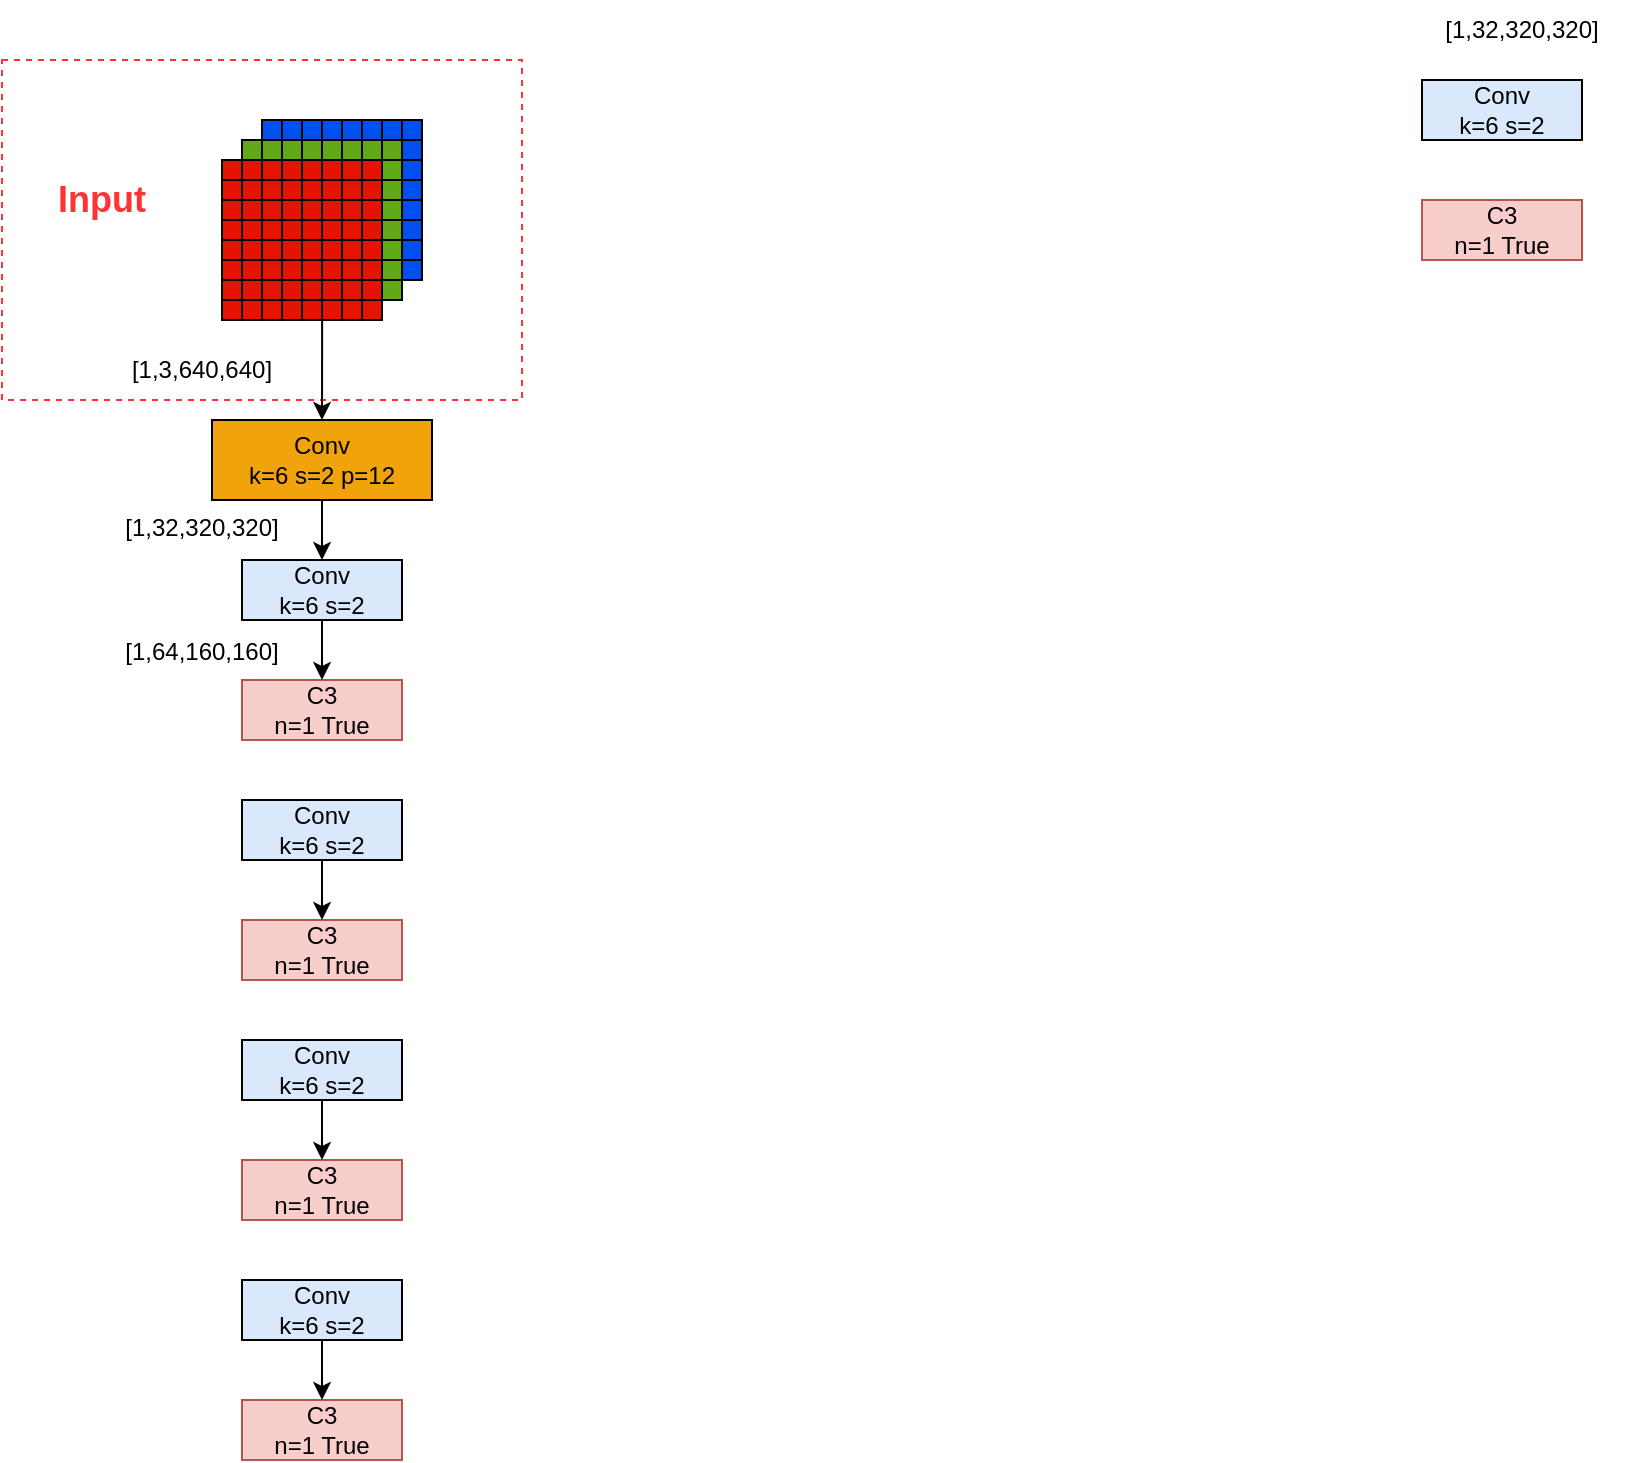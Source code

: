 <mxfile version="21.3.2" type="github">
  <diagram name="第 1 页" id="SH6x_qg_fAGoBkCHi8Yl">
    <mxGraphModel dx="911" dy="1680" grid="1" gridSize="10" guides="1" tooltips="1" connect="1" arrows="1" fold="1" page="1" pageScale="1" pageWidth="827" pageHeight="1169" math="0" shadow="0">
      <root>
        <mxCell id="0" />
        <mxCell id="1" parent="0" />
        <mxCell id="a3atGfo6N1oq-sw34cXM-62" value="" style="rounded=0;whiteSpace=wrap;html=1;fillColor=none;dashed=1;strokeColor=#FF3333;" vertex="1" parent="1">
          <mxGeometry x="30" y="20" width="260" height="170" as="geometry" />
        </mxCell>
        <mxCell id="a3atGfo6N1oq-sw34cXM-53" value="" style="group" vertex="1" connectable="0" parent="1">
          <mxGeometry x="140" y="50" width="100" height="120" as="geometry" />
        </mxCell>
        <mxCell id="a3atGfo6N1oq-sw34cXM-40" value="" style="whiteSpace=wrap;html=1;aspect=fixed;labelBorderColor=default;fillColor=#0050ef;fontColor=#ffffff;strokeColor=#001DBC;container=0;" vertex="1" parent="a3atGfo6N1oq-sw34cXM-53">
          <mxGeometry x="20" width="80" height="80" as="geometry" />
        </mxCell>
        <mxCell id="a3atGfo6N1oq-sw34cXM-33" value="" style="shape=partialRectangle;whiteSpace=wrap;html=1;top=0;bottom=0;fillColor=none;container=0;" vertex="1" parent="a3atGfo6N1oq-sw34cXM-53">
          <mxGeometry x="80" width="10" height="80" as="geometry" />
        </mxCell>
        <mxCell id="a3atGfo6N1oq-sw34cXM-34" value="" style="shape=partialRectangle;whiteSpace=wrap;html=1;right=0;top=0;bottom=0;fillColor=none;routingCenterX=-0.5;rotation=90;container=0;" vertex="1" parent="a3atGfo6N1oq-sw34cXM-53">
          <mxGeometry x="50" y="10" width="20" height="80" as="geometry" />
        </mxCell>
        <mxCell id="a3atGfo6N1oq-sw34cXM-35" value="" style="shape=partialRectangle;whiteSpace=wrap;html=1;right=0;top=0;bottom=0;fillColor=none;routingCenterX=-0.5;rotation=90;container=0;" vertex="1" parent="a3atGfo6N1oq-sw34cXM-53">
          <mxGeometry x="50" y="-10" width="20" height="80" as="geometry" />
        </mxCell>
        <mxCell id="a3atGfo6N1oq-sw34cXM-36" value="" style="shape=partialRectangle;whiteSpace=wrap;html=1;right=0;top=0;bottom=0;fillColor=none;routingCenterX=-0.5;rotation=90;container=0;" vertex="1" parent="a3atGfo6N1oq-sw34cXM-53">
          <mxGeometry x="50" y="-20" width="20" height="80" as="geometry" />
        </mxCell>
        <mxCell id="a3atGfo6N1oq-sw34cXM-37" value="" style="shape=partialRectangle;whiteSpace=wrap;html=1;top=0;bottom=0;fillColor=none;container=0;" vertex="1" parent="a3atGfo6N1oq-sw34cXM-53">
          <mxGeometry x="90" width="10" height="80" as="geometry" />
        </mxCell>
        <mxCell id="a3atGfo6N1oq-sw34cXM-38" value="" style="shape=partialRectangle;whiteSpace=wrap;html=1;right=0;top=0;bottom=0;fillColor=none;routingCenterX=-0.5;rotation=90;container=0;" vertex="1" parent="a3atGfo6N1oq-sw34cXM-53">
          <mxGeometry x="50" width="20" height="80" as="geometry" />
        </mxCell>
        <mxCell id="a3atGfo6N1oq-sw34cXM-39" value="" style="shape=partialRectangle;whiteSpace=wrap;html=1;right=0;top=0;bottom=0;fillColor=none;routingCenterX=-0.5;rotation=90;container=0;" vertex="1" parent="a3atGfo6N1oq-sw34cXM-53">
          <mxGeometry x="50" y="-30" width="20" height="80" as="geometry" />
        </mxCell>
        <mxCell id="a3atGfo6N1oq-sw34cXM-41" value="" style="shape=partialRectangle;whiteSpace=wrap;html=1;top=0;bottom=0;fillColor=none;container=0;" vertex="1" parent="a3atGfo6N1oq-sw34cXM-53">
          <mxGeometry x="20" width="10" height="80" as="geometry" />
        </mxCell>
        <mxCell id="a3atGfo6N1oq-sw34cXM-42" value="" style="shape=partialRectangle;whiteSpace=wrap;html=1;right=0;top=0;bottom=0;fillColor=none;routingCenterX=-0.5;rotation=90;container=0;" vertex="1" parent="a3atGfo6N1oq-sw34cXM-53">
          <mxGeometry x="50" y="40" width="20" height="80" as="geometry" />
        </mxCell>
        <mxCell id="a3atGfo6N1oq-sw34cXM-43" value="" style="shape=partialRectangle;whiteSpace=wrap;html=1;top=0;bottom=0;fillColor=none;container=0;" vertex="1" parent="a3atGfo6N1oq-sw34cXM-53">
          <mxGeometry x="40" width="10" height="80" as="geometry" />
        </mxCell>
        <mxCell id="a3atGfo6N1oq-sw34cXM-44" value="" style="shape=partialRectangle;whiteSpace=wrap;html=1;top=0;bottom=0;fillColor=none;container=0;" vertex="1" parent="a3atGfo6N1oq-sw34cXM-53">
          <mxGeometry x="60" width="10" height="80" as="geometry" />
        </mxCell>
        <mxCell id="a3atGfo6N1oq-sw34cXM-45" value="" style="shape=partialRectangle;whiteSpace=wrap;html=1;right=0;top=0;bottom=0;fillColor=none;routingCenterX=-0.5;rotation=90;container=0;" vertex="1" parent="a3atGfo6N1oq-sw34cXM-53">
          <mxGeometry x="50" y="50" width="20" height="80" as="geometry" />
        </mxCell>
        <mxCell id="a3atGfo6N1oq-sw34cXM-46" value="" style="shape=partialRectangle;whiteSpace=wrap;html=1;right=0;top=0;bottom=0;fillColor=none;routingCenterX=-0.5;rotation=90;container=0;" vertex="1" parent="a3atGfo6N1oq-sw34cXM-53">
          <mxGeometry x="50" y="30" width="20" height="80" as="geometry" />
        </mxCell>
        <mxCell id="a3atGfo6N1oq-sw34cXM-47" value="" style="shape=partialRectangle;whiteSpace=wrap;html=1;right=0;top=0;bottom=0;fillColor=none;routingCenterX=-0.5;rotation=90;container=0;" vertex="1" parent="a3atGfo6N1oq-sw34cXM-53">
          <mxGeometry x="50" y="20" width="20" height="80" as="geometry" />
        </mxCell>
        <mxCell id="a3atGfo6N1oq-sw34cXM-18" value="" style="whiteSpace=wrap;html=1;aspect=fixed;labelBorderColor=default;fillColor=#60a917;fontColor=#ffffff;strokeColor=#2D7600;container=0;" vertex="1" parent="a3atGfo6N1oq-sw34cXM-53">
          <mxGeometry x="10" y="10" width="80" height="80" as="geometry" />
        </mxCell>
        <mxCell id="a3atGfo6N1oq-sw34cXM-23" value="" style="shape=partialRectangle;whiteSpace=wrap;html=1;top=0;bottom=0;fillColor=none;container=0;" vertex="1" parent="a3atGfo6N1oq-sw34cXM-53">
          <mxGeometry x="70" y="10" width="10" height="80" as="geometry" />
        </mxCell>
        <mxCell id="a3atGfo6N1oq-sw34cXM-28" value="" style="shape=partialRectangle;whiteSpace=wrap;html=1;right=0;top=0;bottom=0;fillColor=none;routingCenterX=-0.5;rotation=90;container=0;" vertex="1" parent="a3atGfo6N1oq-sw34cXM-53">
          <mxGeometry x="40" y="20" width="20" height="80" as="geometry" />
        </mxCell>
        <mxCell id="a3atGfo6N1oq-sw34cXM-30" value="" style="shape=partialRectangle;whiteSpace=wrap;html=1;right=0;top=0;bottom=0;fillColor=none;routingCenterX=-0.5;rotation=90;container=0;" vertex="1" parent="a3atGfo6N1oq-sw34cXM-53">
          <mxGeometry x="40" width="20" height="80" as="geometry" />
        </mxCell>
        <mxCell id="a3atGfo6N1oq-sw34cXM-31" value="" style="shape=partialRectangle;whiteSpace=wrap;html=1;right=0;top=0;bottom=0;fillColor=none;routingCenterX=-0.5;rotation=90;container=0;" vertex="1" parent="a3atGfo6N1oq-sw34cXM-53">
          <mxGeometry x="40" y="-10" width="20" height="80" as="geometry" />
        </mxCell>
        <mxCell id="a3atGfo6N1oq-sw34cXM-24" value="" style="shape=partialRectangle;whiteSpace=wrap;html=1;top=0;bottom=0;fillColor=none;container=0;" vertex="1" parent="a3atGfo6N1oq-sw34cXM-53">
          <mxGeometry x="80" y="10" width="10" height="80" as="geometry" />
        </mxCell>
        <mxCell id="a3atGfo6N1oq-sw34cXM-29" value="" style="shape=partialRectangle;whiteSpace=wrap;html=1;right=0;top=0;bottom=0;fillColor=none;routingCenterX=-0.5;rotation=90;container=0;" vertex="1" parent="a3atGfo6N1oq-sw34cXM-53">
          <mxGeometry x="40" y="10" width="20" height="80" as="geometry" />
        </mxCell>
        <mxCell id="a3atGfo6N1oq-sw34cXM-32" value="" style="shape=partialRectangle;whiteSpace=wrap;html=1;right=0;top=0;bottom=0;fillColor=none;routingCenterX=-0.5;rotation=90;container=0;" vertex="1" parent="a3atGfo6N1oq-sw34cXM-53">
          <mxGeometry x="40" y="-20" width="20" height="80" as="geometry" />
        </mxCell>
        <mxCell id="a3atGfo6N1oq-sw34cXM-19" value="" style="shape=partialRectangle;whiteSpace=wrap;html=1;top=0;bottom=0;fillColor=none;container=0;" vertex="1" parent="a3atGfo6N1oq-sw34cXM-53">
          <mxGeometry x="10" y="10" width="10" height="80" as="geometry" />
        </mxCell>
        <mxCell id="a3atGfo6N1oq-sw34cXM-20" value="" style="shape=partialRectangle;whiteSpace=wrap;html=1;right=0;top=0;bottom=0;fillColor=none;routingCenterX=-0.5;rotation=90;container=0;" vertex="1" parent="a3atGfo6N1oq-sw34cXM-53">
          <mxGeometry x="40" y="50" width="20" height="80" as="geometry" />
        </mxCell>
        <mxCell id="a3atGfo6N1oq-sw34cXM-21" value="" style="shape=partialRectangle;whiteSpace=wrap;html=1;top=0;bottom=0;fillColor=none;container=0;" vertex="1" parent="a3atGfo6N1oq-sw34cXM-53">
          <mxGeometry x="30" y="10" width="10" height="80" as="geometry" />
        </mxCell>
        <mxCell id="a3atGfo6N1oq-sw34cXM-22" value="" style="shape=partialRectangle;whiteSpace=wrap;html=1;top=0;bottom=0;fillColor=none;container=0;" vertex="1" parent="a3atGfo6N1oq-sw34cXM-53">
          <mxGeometry x="50" y="10" width="10" height="80" as="geometry" />
        </mxCell>
        <mxCell id="a3atGfo6N1oq-sw34cXM-25" value="" style="shape=partialRectangle;whiteSpace=wrap;html=1;right=0;top=0;bottom=0;fillColor=none;routingCenterX=-0.5;rotation=90;container=0;" vertex="1" parent="a3atGfo6N1oq-sw34cXM-53">
          <mxGeometry x="40" y="60" width="20" height="80" as="geometry" />
        </mxCell>
        <mxCell id="a3atGfo6N1oq-sw34cXM-26" value="" style="shape=partialRectangle;whiteSpace=wrap;html=1;right=0;top=0;bottom=0;fillColor=none;routingCenterX=-0.5;rotation=90;container=0;" vertex="1" parent="a3atGfo6N1oq-sw34cXM-53">
          <mxGeometry x="40" y="40" width="20" height="80" as="geometry" />
        </mxCell>
        <mxCell id="a3atGfo6N1oq-sw34cXM-27" value="" style="shape=partialRectangle;whiteSpace=wrap;html=1;right=0;top=0;bottom=0;fillColor=none;routingCenterX=-0.5;rotation=90;container=0;" vertex="1" parent="a3atGfo6N1oq-sw34cXM-53">
          <mxGeometry x="40" y="30" width="20" height="80" as="geometry" />
        </mxCell>
        <mxCell id="a3atGfo6N1oq-sw34cXM-1" value="" style="whiteSpace=wrap;html=1;aspect=fixed;labelBorderColor=default;fillColor=#e51400;fontColor=#ffffff;strokeColor=#B20000;container=0;" vertex="1" parent="a3atGfo6N1oq-sw34cXM-53">
          <mxGeometry y="20" width="80" height="80" as="geometry" />
        </mxCell>
        <mxCell id="a3atGfo6N1oq-sw34cXM-2" value="" style="shape=partialRectangle;whiteSpace=wrap;html=1;top=0;bottom=0;fillColor=none;container=0;" vertex="1" parent="a3atGfo6N1oq-sw34cXM-53">
          <mxGeometry y="20" width="10" height="80" as="geometry" />
        </mxCell>
        <mxCell id="a3atGfo6N1oq-sw34cXM-3" value="" style="shape=partialRectangle;whiteSpace=wrap;html=1;right=0;top=0;bottom=0;fillColor=none;routingCenterX=-0.5;rotation=90;container=0;" vertex="1" parent="a3atGfo6N1oq-sw34cXM-53">
          <mxGeometry x="30" y="60" width="20" height="80" as="geometry" />
        </mxCell>
        <mxCell id="a3atGfo6N1oq-sw34cXM-4" value="" style="shape=partialRectangle;whiteSpace=wrap;html=1;top=0;bottom=0;fillColor=none;container=0;" vertex="1" parent="a3atGfo6N1oq-sw34cXM-53">
          <mxGeometry x="20" y="20" width="10" height="80" as="geometry" />
        </mxCell>
        <mxCell id="a3atGfo6N1oq-sw34cXM-5" value="" style="shape=partialRectangle;whiteSpace=wrap;html=1;top=0;bottom=0;fillColor=none;container=0;" vertex="1" parent="a3atGfo6N1oq-sw34cXM-53">
          <mxGeometry x="40" y="20" width="10" height="80" as="geometry" />
        </mxCell>
        <mxCell id="a3atGfo6N1oq-sw34cXM-6" value="" style="shape=partialRectangle;whiteSpace=wrap;html=1;top=0;bottom=0;fillColor=none;container=0;" vertex="1" parent="a3atGfo6N1oq-sw34cXM-53">
          <mxGeometry x="60" y="20" width="10" height="80" as="geometry" />
        </mxCell>
        <mxCell id="a3atGfo6N1oq-sw34cXM-7" value="" style="shape=partialRectangle;whiteSpace=wrap;html=1;top=0;bottom=0;fillColor=none;container=0;" vertex="1" parent="a3atGfo6N1oq-sw34cXM-53">
          <mxGeometry x="70" y="20" width="10" height="80" as="geometry" />
        </mxCell>
        <mxCell id="a3atGfo6N1oq-sw34cXM-8" value="" style="shape=partialRectangle;whiteSpace=wrap;html=1;right=0;top=0;bottom=0;fillColor=none;routingCenterX=-0.5;rotation=90;container=0;" vertex="1" parent="a3atGfo6N1oq-sw34cXM-53">
          <mxGeometry x="30" y="70" width="20" height="80" as="geometry" />
        </mxCell>
        <mxCell id="a3atGfo6N1oq-sw34cXM-9" value="" style="shape=partialRectangle;whiteSpace=wrap;html=1;right=0;top=0;bottom=0;fillColor=none;routingCenterX=-0.5;rotation=90;container=0;" vertex="1" parent="a3atGfo6N1oq-sw34cXM-53">
          <mxGeometry x="30" y="50" width="20" height="80" as="geometry" />
        </mxCell>
        <mxCell id="a3atGfo6N1oq-sw34cXM-10" value="" style="shape=partialRectangle;whiteSpace=wrap;html=1;right=0;top=0;bottom=0;fillColor=none;routingCenterX=-0.5;rotation=90;container=0;" vertex="1" parent="a3atGfo6N1oq-sw34cXM-53">
          <mxGeometry x="30" y="40" width="20" height="80" as="geometry" />
        </mxCell>
        <mxCell id="a3atGfo6N1oq-sw34cXM-11" value="" style="shape=partialRectangle;whiteSpace=wrap;html=1;right=0;top=0;bottom=0;fillColor=none;routingCenterX=-0.5;rotation=90;container=0;" vertex="1" parent="a3atGfo6N1oq-sw34cXM-53">
          <mxGeometry x="30" y="30" width="20" height="80" as="geometry" />
        </mxCell>
        <mxCell id="a3atGfo6N1oq-sw34cXM-12" value="" style="shape=partialRectangle;whiteSpace=wrap;html=1;right=0;top=0;bottom=0;fillColor=none;routingCenterX=-0.5;rotation=90;container=0;" vertex="1" parent="a3atGfo6N1oq-sw34cXM-53">
          <mxGeometry x="30" y="20" width="20" height="80" as="geometry" />
        </mxCell>
        <mxCell id="a3atGfo6N1oq-sw34cXM-13" value="" style="shape=partialRectangle;whiteSpace=wrap;html=1;right=0;top=0;bottom=0;fillColor=none;routingCenterX=-0.5;rotation=90;container=0;" vertex="1" parent="a3atGfo6N1oq-sw34cXM-53">
          <mxGeometry x="30" y="10" width="20" height="80" as="geometry" />
        </mxCell>
        <mxCell id="a3atGfo6N1oq-sw34cXM-14" value="" style="shape=partialRectangle;whiteSpace=wrap;html=1;right=0;top=0;bottom=0;fillColor=none;routingCenterX=-0.5;rotation=90;container=0;" vertex="1" parent="a3atGfo6N1oq-sw34cXM-53">
          <mxGeometry x="30" width="20" height="80" as="geometry" />
        </mxCell>
        <mxCell id="a3atGfo6N1oq-sw34cXM-15" value="" style="shape=partialRectangle;whiteSpace=wrap;html=1;right=0;top=0;bottom=0;fillColor=none;routingCenterX=-0.5;rotation=90;container=0;" vertex="1" parent="a3atGfo6N1oq-sw34cXM-53">
          <mxGeometry x="30" y="-10" width="20" height="80" as="geometry" />
        </mxCell>
        <mxCell id="a3atGfo6N1oq-sw34cXM-54" value="[1,3,640,640]" style="rounded=0;whiteSpace=wrap;html=1;fillColor=none;strokeColor=none;" vertex="1" parent="1">
          <mxGeometry x="70" y="160" width="120" height="30" as="geometry" />
        </mxCell>
        <mxCell id="a3atGfo6N1oq-sw34cXM-55" value="[1,32,320,320]" style="rounded=0;whiteSpace=wrap;html=1;fillColor=none;strokeColor=none;" vertex="1" parent="1">
          <mxGeometry x="730" y="-10" width="120" height="30" as="geometry" />
        </mxCell>
        <mxCell id="a3atGfo6N1oq-sw34cXM-56" value="[1,32,320,320]" style="rounded=0;whiteSpace=wrap;html=1;fillColor=none;strokeColor=none;" vertex="1" parent="1">
          <mxGeometry x="90" y="244" width="80" height="20" as="geometry" />
        </mxCell>
        <mxCell id="a3atGfo6N1oq-sw34cXM-57" value="Conv&lt;br&gt;k=6 s=2 p=12" style="rounded=0;whiteSpace=wrap;html=1;fillColor=#f0a30a;fontColor=#000000;strokeColor=#000000;" vertex="1" parent="1">
          <mxGeometry x="135" y="200" width="110" height="40" as="geometry" />
        </mxCell>
        <mxCell id="a3atGfo6N1oq-sw34cXM-61" value="" style="endArrow=classic;html=1;rounded=0;exitX=0.969;exitY=0.374;exitDx=0;exitDy=0;exitPerimeter=0;entryX=0.5;entryY=0;entryDx=0;entryDy=0;" edge="1" parent="1" source="a3atGfo6N1oq-sw34cXM-9" target="a3atGfo6N1oq-sw34cXM-57">
          <mxGeometry width="50" height="50" relative="1" as="geometry">
            <mxPoint x="480" y="210" as="sourcePoint" />
            <mxPoint x="530" y="160" as="targetPoint" />
          </mxGeometry>
        </mxCell>
        <mxCell id="a3atGfo6N1oq-sw34cXM-63" value="&lt;h2&gt;&lt;font color=&quot;#ff3333&quot;&gt;Input&lt;/font&gt;&lt;/h2&gt;" style="rounded=0;whiteSpace=wrap;html=1;fillColor=none;strokeColor=none;" vertex="1" parent="1">
          <mxGeometry x="30" y="70" width="100" height="40" as="geometry" />
        </mxCell>
        <mxCell id="a3atGfo6N1oq-sw34cXM-64" value="Conv&lt;br&gt;k=6 s=2" style="rounded=0;whiteSpace=wrap;html=1;fillColor=#dae8fc;strokeColor=#000000;" vertex="1" parent="1">
          <mxGeometry x="740" y="30" width="80" height="30" as="geometry" />
        </mxCell>
        <mxCell id="a3atGfo6N1oq-sw34cXM-65" value="Conv&lt;br&gt;k=6 s=2" style="rounded=0;whiteSpace=wrap;html=1;fillColor=#dae8fc;strokeColor=#000000;" vertex="1" parent="1">
          <mxGeometry x="150" y="270" width="80" height="30" as="geometry" />
        </mxCell>
        <mxCell id="a3atGfo6N1oq-sw34cXM-66" value="C3&lt;br&gt;n=1 True" style="rounded=0;whiteSpace=wrap;html=1;fillColor=#f8cecc;strokeColor=#b85450;" vertex="1" parent="1">
          <mxGeometry x="740" y="90" width="80" height="30" as="geometry" />
        </mxCell>
        <mxCell id="a3atGfo6N1oq-sw34cXM-67" value="C3&lt;br&gt;n=1 True" style="rounded=0;whiteSpace=wrap;html=1;fillColor=#f8cecc;strokeColor=#b85450;" vertex="1" parent="1">
          <mxGeometry x="150" y="330" width="80" height="30" as="geometry" />
        </mxCell>
        <mxCell id="a3atGfo6N1oq-sw34cXM-68" value="" style="endArrow=classic;html=1;rounded=0;exitX=0.5;exitY=1;exitDx=0;exitDy=0;" edge="1" parent="1" source="a3atGfo6N1oq-sw34cXM-57" target="a3atGfo6N1oq-sw34cXM-65">
          <mxGeometry width="50" height="50" relative="1" as="geometry">
            <mxPoint x="350" y="310" as="sourcePoint" />
            <mxPoint x="400" y="260" as="targetPoint" />
          </mxGeometry>
        </mxCell>
        <mxCell id="a3atGfo6N1oq-sw34cXM-69" value="" style="endArrow=classic;html=1;rounded=0;entryX=0.5;entryY=0;entryDx=0;entryDy=0;" edge="1" parent="1" target="a3atGfo6N1oq-sw34cXM-67">
          <mxGeometry width="50" height="50" relative="1" as="geometry">
            <mxPoint x="190" y="300" as="sourcePoint" />
            <mxPoint x="200" y="280" as="targetPoint" />
          </mxGeometry>
        </mxCell>
        <mxCell id="a3atGfo6N1oq-sw34cXM-71" value="[1,64,160,160]" style="rounded=0;whiteSpace=wrap;html=1;fillColor=none;strokeColor=none;" vertex="1" parent="1">
          <mxGeometry x="90" y="306" width="80" height="20" as="geometry" />
        </mxCell>
        <mxCell id="a3atGfo6N1oq-sw34cXM-72" value="Conv&lt;br&gt;k=6 s=2" style="rounded=0;whiteSpace=wrap;html=1;fillColor=#dae8fc;strokeColor=#000000;" vertex="1" parent="1">
          <mxGeometry x="150" y="390" width="80" height="30" as="geometry" />
        </mxCell>
        <mxCell id="a3atGfo6N1oq-sw34cXM-73" value="C3&lt;br&gt;n=1 True" style="rounded=0;whiteSpace=wrap;html=1;fillColor=#f8cecc;strokeColor=#b85450;" vertex="1" parent="1">
          <mxGeometry x="150" y="450" width="80" height="30" as="geometry" />
        </mxCell>
        <mxCell id="a3atGfo6N1oq-sw34cXM-74" value="" style="endArrow=classic;html=1;rounded=0;entryX=0.5;entryY=0;entryDx=0;entryDy=0;" edge="1" parent="1" target="a3atGfo6N1oq-sw34cXM-73">
          <mxGeometry width="50" height="50" relative="1" as="geometry">
            <mxPoint x="190" y="420" as="sourcePoint" />
            <mxPoint x="200" y="400" as="targetPoint" />
          </mxGeometry>
        </mxCell>
        <mxCell id="a3atGfo6N1oq-sw34cXM-75" value="Conv&lt;br&gt;k=6 s=2" style="rounded=0;whiteSpace=wrap;html=1;fillColor=#dae8fc;strokeColor=#000000;" vertex="1" parent="1">
          <mxGeometry x="150" y="510" width="80" height="30" as="geometry" />
        </mxCell>
        <mxCell id="a3atGfo6N1oq-sw34cXM-76" value="C3&lt;br&gt;n=1 True" style="rounded=0;whiteSpace=wrap;html=1;fillColor=#f8cecc;strokeColor=#b85450;" vertex="1" parent="1">
          <mxGeometry x="150" y="570" width="80" height="30" as="geometry" />
        </mxCell>
        <mxCell id="a3atGfo6N1oq-sw34cXM-77" value="" style="endArrow=classic;html=1;rounded=0;entryX=0.5;entryY=0;entryDx=0;entryDy=0;" edge="1" parent="1" target="a3atGfo6N1oq-sw34cXM-76">
          <mxGeometry width="50" height="50" relative="1" as="geometry">
            <mxPoint x="190" y="540" as="sourcePoint" />
            <mxPoint x="200" y="520" as="targetPoint" />
          </mxGeometry>
        </mxCell>
        <mxCell id="a3atGfo6N1oq-sw34cXM-78" value="Conv&lt;br&gt;k=6 s=2" style="rounded=0;whiteSpace=wrap;html=1;fillColor=#dae8fc;strokeColor=#000000;" vertex="1" parent="1">
          <mxGeometry x="150" y="630" width="80" height="30" as="geometry" />
        </mxCell>
        <mxCell id="a3atGfo6N1oq-sw34cXM-79" value="C3&lt;br&gt;n=1 True" style="rounded=0;whiteSpace=wrap;html=1;fillColor=#f8cecc;strokeColor=#b85450;" vertex="1" parent="1">
          <mxGeometry x="150" y="690" width="80" height="30" as="geometry" />
        </mxCell>
        <mxCell id="a3atGfo6N1oq-sw34cXM-80" value="" style="endArrow=classic;html=1;rounded=0;entryX=0.5;entryY=0;entryDx=0;entryDy=0;" edge="1" parent="1" target="a3atGfo6N1oq-sw34cXM-79">
          <mxGeometry width="50" height="50" relative="1" as="geometry">
            <mxPoint x="190" y="660" as="sourcePoint" />
            <mxPoint x="200" y="640" as="targetPoint" />
          </mxGeometry>
        </mxCell>
      </root>
    </mxGraphModel>
  </diagram>
</mxfile>
